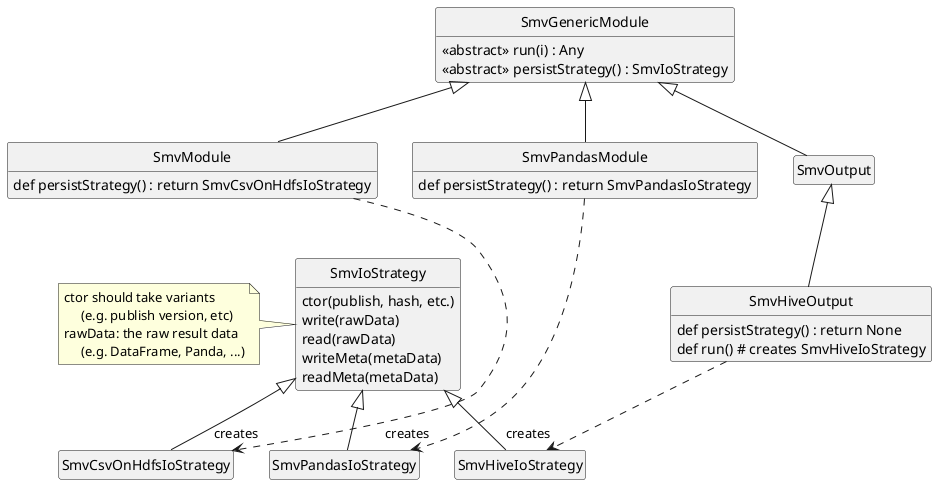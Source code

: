 @startuml

hide empty methods
hide empty fields
hide circle

together {
class SmvIoStrategy {
  ctor(publish, hash, etc.)
  write(rawData)
  read(rawData)
  writeMeta(metaData)
  readMeta(metaData)
}
note left: ctor should take variants\n     (e.g. publish version, etc)\nrawData: the raw result data\n     (e.g. DataFrame, Panda, ...)

class SmvCsvOnHdfsIoStrategy extends SmvIoStrategy
class SmvPandasIoStrategy extends SmvIoStrategy
class SmvHiveIoStrategy extends SmvIoStrategy
}

class SmvGenericModule {
  <<abstract>> run(i) : Any
  <<abstract>> persistStrategy() : SmvIoStrategy
}

class SmvModule extends SmvGenericModule {
  def persistStrategy() : return SmvCsvOnHdfsIoStrategy
}
SmvModule ..> "creates" SmvCsvOnHdfsIoStrategy

class SmvPandasModule extends SmvGenericModule {
  def persistStrategy() : return SmvPandasIoStrategy
}
SmvPandasModule ..> "creates" SmvPandasIoStrategy

class SmvHiveOutput extends SmvOutput {
  def persistStrategy() : return None
  def run() # creates SmvHiveIoStrategy
}
SmvHiveOutput ..> "creates" SmvHiveIoStrategy
class SmvOutput extends SmvGenericModule 
@enduml
